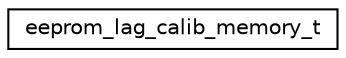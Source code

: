 digraph "Graphical Class Hierarchy"
{
  edge [fontname="Helvetica",fontsize="10",labelfontname="Helvetica",labelfontsize="10"];
  node [fontname="Helvetica",fontsize="10",shape=record];
  rankdir="LR";
  Node1 [label="eeprom_lag_calib_memory_t",height=0.2,width=0.4,color="black", fillcolor="white", style="filled",URL="$structeeprom__lag__calib__memory__t.html",tooltip="Log calibration values. "];
}
